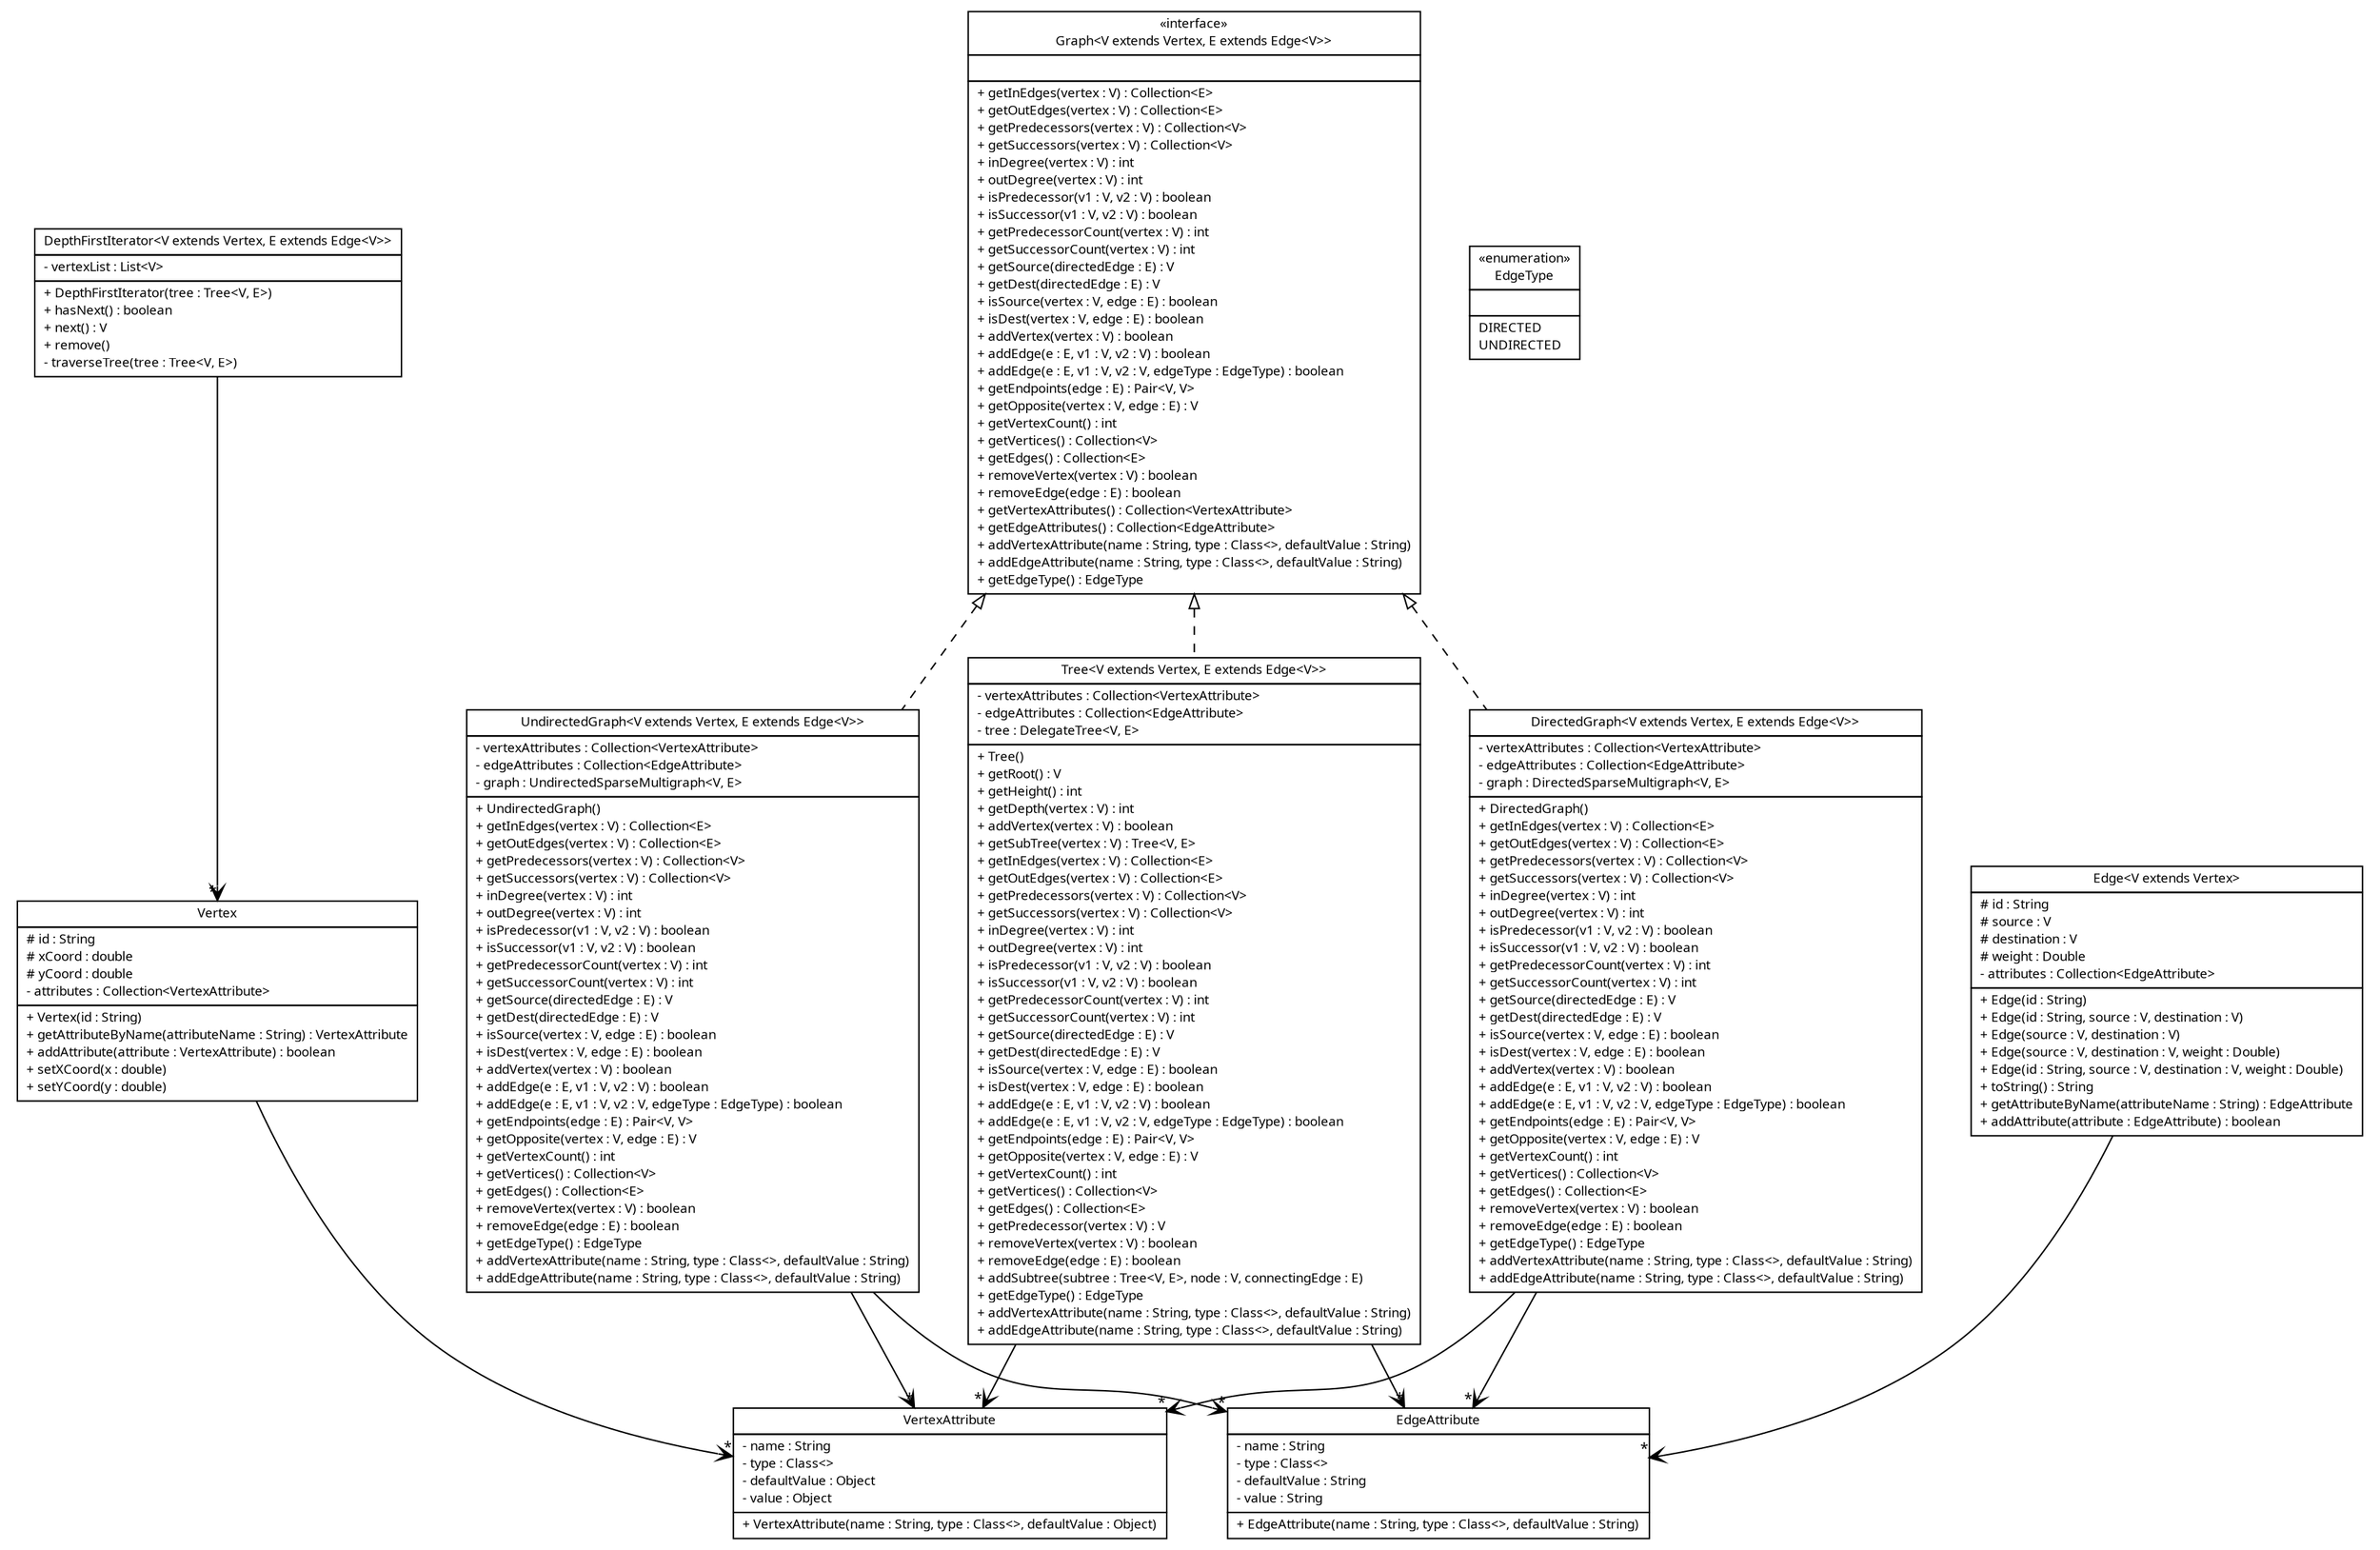 #!/usr/local/bin/dot
#
# Class diagram 
# Generated by UMLGraph version R5_6 (http://www.umlgraph.org/)
#

digraph G {
	edge [fontname="Trebuchet MS",fontsize=10,labelfontname="Trebuchet MS",labelfontsize=10];
	node [fontname="Trebuchet MS",fontsize=10,shape=plaintext];
	nodesep=0.25;
	ranksep=0.5;
	// broadwick.graph.VertexAttribute
	c955 [label=<<table title="broadwick.graph.VertexAttribute" border="0" cellborder="1" cellspacing="0" cellpadding="2" port="p" href="./VertexAttribute.html">
		<tr><td><table border="0" cellspacing="0" cellpadding="1">
<tr><td align="center" balign="center"><font face="Trebuchet MS"> VertexAttribute </font></td></tr>
		</table></td></tr>
		<tr><td><table border="0" cellspacing="0" cellpadding="1">
<tr><td align="left" balign="left"> - name : String </td></tr>
<tr><td align="left" balign="left"> - type : Class&lt;&gt; </td></tr>
<tr><td align="left" balign="left"> - defaultValue : Object </td></tr>
<tr><td align="left" balign="left"> - value : Object </td></tr>
		</table></td></tr>
		<tr><td><table border="0" cellspacing="0" cellpadding="1">
<tr><td align="left" balign="left"> + VertexAttribute(name : String, type : Class&lt;&gt;, defaultValue : Object) </td></tr>
		</table></td></tr>
		</table>>, URL="./VertexAttribute.html", fontname="Trebuchet MS", fontcolor="black", fontsize=9.0];
	// broadwick.graph.Vertex
	c956 [label=<<table title="broadwick.graph.Vertex" border="0" cellborder="1" cellspacing="0" cellpadding="2" port="p" href="./Vertex.html">
		<tr><td><table border="0" cellspacing="0" cellpadding="1">
<tr><td align="center" balign="center"><font face="Trebuchet MS"> Vertex </font></td></tr>
		</table></td></tr>
		<tr><td><table border="0" cellspacing="0" cellpadding="1">
<tr><td align="left" balign="left"> # id : String </td></tr>
<tr><td align="left" balign="left"> # xCoord : double </td></tr>
<tr><td align="left" balign="left"> # yCoord : double </td></tr>
<tr><td align="left" balign="left"> - attributes : Collection&lt;VertexAttribute&gt; </td></tr>
		</table></td></tr>
		<tr><td><table border="0" cellspacing="0" cellpadding="1">
<tr><td align="left" balign="left"> + Vertex(id : String) </td></tr>
<tr><td align="left" balign="left"> + getAttributeByName(attributeName : String) : VertexAttribute </td></tr>
<tr><td align="left" balign="left"> + addAttribute(attribute : VertexAttribute) : boolean </td></tr>
<tr><td align="left" balign="left"> + setXCoord(x : double) </td></tr>
<tr><td align="left" balign="left"> + setYCoord(y : double) </td></tr>
		</table></td></tr>
		</table>>, URL="./Vertex.html", fontname="Trebuchet MS", fontcolor="black", fontsize=9.0];
	// broadwick.graph.UndirectedGraph<V extends broadwick.graph.Vertex, E extends broadwick.graph.Edge<V>>
	c957 [label=<<table title="broadwick.graph.UndirectedGraph" border="0" cellborder="1" cellspacing="0" cellpadding="2" port="p" href="./UndirectedGraph.html">
		<tr><td><table border="0" cellspacing="0" cellpadding="1">
<tr><td align="center" balign="center"><font face="Trebuchet MS"> UndirectedGraph&lt;V extends Vertex, E extends Edge&lt;V&gt;&gt; </font></td></tr>
		</table></td></tr>
		<tr><td><table border="0" cellspacing="0" cellpadding="1">
<tr><td align="left" balign="left"> - vertexAttributes : Collection&lt;VertexAttribute&gt; </td></tr>
<tr><td align="left" balign="left"> - edgeAttributes : Collection&lt;EdgeAttribute&gt; </td></tr>
<tr><td align="left" balign="left"> - graph : UndirectedSparseMultigraph&lt;V, E&gt; </td></tr>
		</table></td></tr>
		<tr><td><table border="0" cellspacing="0" cellpadding="1">
<tr><td align="left" balign="left"> + UndirectedGraph() </td></tr>
<tr><td align="left" balign="left"> + getInEdges(vertex : V) : Collection&lt;E&gt; </td></tr>
<tr><td align="left" balign="left"> + getOutEdges(vertex : V) : Collection&lt;E&gt; </td></tr>
<tr><td align="left" balign="left"> + getPredecessors(vertex : V) : Collection&lt;V&gt; </td></tr>
<tr><td align="left" balign="left"> + getSuccessors(vertex : V) : Collection&lt;V&gt; </td></tr>
<tr><td align="left" balign="left"> + inDegree(vertex : V) : int </td></tr>
<tr><td align="left" balign="left"> + outDegree(vertex : V) : int </td></tr>
<tr><td align="left" balign="left"> + isPredecessor(v1 : V, v2 : V) : boolean </td></tr>
<tr><td align="left" balign="left"> + isSuccessor(v1 : V, v2 : V) : boolean </td></tr>
<tr><td align="left" balign="left"> + getPredecessorCount(vertex : V) : int </td></tr>
<tr><td align="left" balign="left"> + getSuccessorCount(vertex : V) : int </td></tr>
<tr><td align="left" balign="left"> + getSource(directedEdge : E) : V </td></tr>
<tr><td align="left" balign="left"> + getDest(directedEdge : E) : V </td></tr>
<tr><td align="left" balign="left"> + isSource(vertex : V, edge : E) : boolean </td></tr>
<tr><td align="left" balign="left"> + isDest(vertex : V, edge : E) : boolean </td></tr>
<tr><td align="left" balign="left"> + addVertex(vertex : V) : boolean </td></tr>
<tr><td align="left" balign="left"> + addEdge(e : E, v1 : V, v2 : V) : boolean </td></tr>
<tr><td align="left" balign="left"> + addEdge(e : E, v1 : V, v2 : V, edgeType : EdgeType) : boolean </td></tr>
<tr><td align="left" balign="left"> + getEndpoints(edge : E) : Pair&lt;V, V&gt; </td></tr>
<tr><td align="left" balign="left"> + getOpposite(vertex : V, edge : E) : V </td></tr>
<tr><td align="left" balign="left"> + getVertexCount() : int </td></tr>
<tr><td align="left" balign="left"> + getVertices() : Collection&lt;V&gt; </td></tr>
<tr><td align="left" balign="left"> + getEdges() : Collection&lt;E&gt; </td></tr>
<tr><td align="left" balign="left"> + removeVertex(vertex : V) : boolean </td></tr>
<tr><td align="left" balign="left"> + removeEdge(edge : E) : boolean </td></tr>
<tr><td align="left" balign="left"> + getEdgeType() : EdgeType </td></tr>
<tr><td align="left" balign="left"> + addVertexAttribute(name : String, type : Class&lt;&gt;, defaultValue : String) </td></tr>
<tr><td align="left" balign="left"> + addEdgeAttribute(name : String, type : Class&lt;&gt;, defaultValue : String) </td></tr>
		</table></td></tr>
		</table>>, URL="./UndirectedGraph.html", fontname="Trebuchet MS", fontcolor="black", fontsize=9.0];
	// broadwick.graph.Tree<V extends broadwick.graph.Vertex, E extends broadwick.graph.Edge<V>>
	c958 [label=<<table title="broadwick.graph.Tree" border="0" cellborder="1" cellspacing="0" cellpadding="2" port="p" href="./Tree.html">
		<tr><td><table border="0" cellspacing="0" cellpadding="1">
<tr><td align="center" balign="center"><font face="Trebuchet MS"> Tree&lt;V extends Vertex, E extends Edge&lt;V&gt;&gt; </font></td></tr>
		</table></td></tr>
		<tr><td><table border="0" cellspacing="0" cellpadding="1">
<tr><td align="left" balign="left"> - vertexAttributes : Collection&lt;VertexAttribute&gt; </td></tr>
<tr><td align="left" balign="left"> - edgeAttributes : Collection&lt;EdgeAttribute&gt; </td></tr>
<tr><td align="left" balign="left"> - tree : DelegateTree&lt;V, E&gt; </td></tr>
		</table></td></tr>
		<tr><td><table border="0" cellspacing="0" cellpadding="1">
<tr><td align="left" balign="left"> + Tree() </td></tr>
<tr><td align="left" balign="left"> + getRoot() : V </td></tr>
<tr><td align="left" balign="left"> + getHeight() : int </td></tr>
<tr><td align="left" balign="left"> + getDepth(vertex : V) : int </td></tr>
<tr><td align="left" balign="left"> + addVertex(vertex : V) : boolean </td></tr>
<tr><td align="left" balign="left"> + getSubTree(vertex : V) : Tree&lt;V, E&gt; </td></tr>
<tr><td align="left" balign="left"> + getInEdges(vertex : V) : Collection&lt;E&gt; </td></tr>
<tr><td align="left" balign="left"> + getOutEdges(vertex : V) : Collection&lt;E&gt; </td></tr>
<tr><td align="left" balign="left"> + getPredecessors(vertex : V) : Collection&lt;V&gt; </td></tr>
<tr><td align="left" balign="left"> + getSuccessors(vertex : V) : Collection&lt;V&gt; </td></tr>
<tr><td align="left" balign="left"> + inDegree(vertex : V) : int </td></tr>
<tr><td align="left" balign="left"> + outDegree(vertex : V) : int </td></tr>
<tr><td align="left" balign="left"> + isPredecessor(v1 : V, v2 : V) : boolean </td></tr>
<tr><td align="left" balign="left"> + isSuccessor(v1 : V, v2 : V) : boolean </td></tr>
<tr><td align="left" balign="left"> + getPredecessorCount(vertex : V) : int </td></tr>
<tr><td align="left" balign="left"> + getSuccessorCount(vertex : V) : int </td></tr>
<tr><td align="left" balign="left"> + getSource(directedEdge : E) : V </td></tr>
<tr><td align="left" balign="left"> + getDest(directedEdge : E) : V </td></tr>
<tr><td align="left" balign="left"> + isSource(vertex : V, edge : E) : boolean </td></tr>
<tr><td align="left" balign="left"> + isDest(vertex : V, edge : E) : boolean </td></tr>
<tr><td align="left" balign="left"> + addEdge(e : E, v1 : V, v2 : V) : boolean </td></tr>
<tr><td align="left" balign="left"> + addEdge(e : E, v1 : V, v2 : V, edgeType : EdgeType) : boolean </td></tr>
<tr><td align="left" balign="left"> + getEndpoints(edge : E) : Pair&lt;V, V&gt; </td></tr>
<tr><td align="left" balign="left"> + getOpposite(vertex : V, edge : E) : V </td></tr>
<tr><td align="left" balign="left"> + getVertexCount() : int </td></tr>
<tr><td align="left" balign="left"> + getVertices() : Collection&lt;V&gt; </td></tr>
<tr><td align="left" balign="left"> + getEdges() : Collection&lt;E&gt; </td></tr>
<tr><td align="left" balign="left"> + getPredecessor(vertex : V) : V </td></tr>
<tr><td align="left" balign="left"> + removeVertex(vertex : V) : boolean </td></tr>
<tr><td align="left" balign="left"> + removeEdge(edge : E) : boolean </td></tr>
<tr><td align="left" balign="left"> + addSubtree(subtree : Tree&lt;V, E&gt;, node : V, connectingEdge : E) </td></tr>
<tr><td align="left" balign="left"> + getEdgeType() : EdgeType </td></tr>
<tr><td align="left" balign="left"> + addVertexAttribute(name : String, type : Class&lt;&gt;, defaultValue : String) </td></tr>
<tr><td align="left" balign="left"> + addEdgeAttribute(name : String, type : Class&lt;&gt;, defaultValue : String) </td></tr>
		</table></td></tr>
		</table>>, URL="./Tree.html", fontname="Trebuchet MS", fontcolor="black", fontsize=9.0];
	// broadwick.graph.Graph<V extends broadwick.graph.Vertex, E extends broadwick.graph.Edge<V>>
	c959 [label=<<table title="broadwick.graph.Graph" border="0" cellborder="1" cellspacing="0" cellpadding="2" port="p" href="./Graph.html">
		<tr><td><table border="0" cellspacing="0" cellpadding="1">
<tr><td align="center" balign="center"> &#171;interface&#187; </td></tr>
<tr><td align="center" balign="center"><font face="Trebuchet MS"> Graph&lt;V extends Vertex, E extends Edge&lt;V&gt;&gt; </font></td></tr>
		</table></td></tr>
		<tr><td><table border="0" cellspacing="0" cellpadding="1">
<tr><td align="left" balign="left">  </td></tr>
		</table></td></tr>
		<tr><td><table border="0" cellspacing="0" cellpadding="1">
<tr><td align="left" balign="left"> + getInEdges(vertex : V) : Collection&lt;E&gt; </td></tr>
<tr><td align="left" balign="left"> + getOutEdges(vertex : V) : Collection&lt;E&gt; </td></tr>
<tr><td align="left" balign="left"> + getPredecessors(vertex : V) : Collection&lt;V&gt; </td></tr>
<tr><td align="left" balign="left"> + getSuccessors(vertex : V) : Collection&lt;V&gt; </td></tr>
<tr><td align="left" balign="left"> + inDegree(vertex : V) : int </td></tr>
<tr><td align="left" balign="left"> + outDegree(vertex : V) : int </td></tr>
<tr><td align="left" balign="left"> + isPredecessor(v1 : V, v2 : V) : boolean </td></tr>
<tr><td align="left" balign="left"> + isSuccessor(v1 : V, v2 : V) : boolean </td></tr>
<tr><td align="left" balign="left"> + getPredecessorCount(vertex : V) : int </td></tr>
<tr><td align="left" balign="left"> + getSuccessorCount(vertex : V) : int </td></tr>
<tr><td align="left" balign="left"> + getSource(directedEdge : E) : V </td></tr>
<tr><td align="left" balign="left"> + getDest(directedEdge : E) : V </td></tr>
<tr><td align="left" balign="left"> + isSource(vertex : V, edge : E) : boolean </td></tr>
<tr><td align="left" balign="left"> + isDest(vertex : V, edge : E) : boolean </td></tr>
<tr><td align="left" balign="left"> + addVertex(vertex : V) : boolean </td></tr>
<tr><td align="left" balign="left"> + addEdge(e : E, v1 : V, v2 : V) : boolean </td></tr>
<tr><td align="left" balign="left"> + addEdge(e : E, v1 : V, v2 : V, edgeType : EdgeType) : boolean </td></tr>
<tr><td align="left" balign="left"> + getEndpoints(edge : E) : Pair&lt;V, V&gt; </td></tr>
<tr><td align="left" balign="left"> + getOpposite(vertex : V, edge : E) : V </td></tr>
<tr><td align="left" balign="left"> + getVertexCount() : int </td></tr>
<tr><td align="left" balign="left"> + getVertices() : Collection&lt;V&gt; </td></tr>
<tr><td align="left" balign="left"> + getEdges() : Collection&lt;E&gt; </td></tr>
<tr><td align="left" balign="left"> + removeVertex(vertex : V) : boolean </td></tr>
<tr><td align="left" balign="left"> + removeEdge(edge : E) : boolean </td></tr>
<tr><td align="left" balign="left"> + getVertexAttributes() : Collection&lt;VertexAttribute&gt; </td></tr>
<tr><td align="left" balign="left"> + getEdgeAttributes() : Collection&lt;EdgeAttribute&gt; </td></tr>
<tr><td align="left" balign="left"> + addVertexAttribute(name : String, type : Class&lt;&gt;, defaultValue : String) </td></tr>
<tr><td align="left" balign="left"> + addEdgeAttribute(name : String, type : Class&lt;&gt;, defaultValue : String) </td></tr>
<tr><td align="left" balign="left"> + getEdgeType() : EdgeType </td></tr>
		</table></td></tr>
		</table>>, URL="./Graph.html", fontname="Trebuchet MS", fontcolor="black", fontsize=9.0];
	// broadwick.graph.EdgeType
	c960 [label=<<table title="broadwick.graph.EdgeType" border="0" cellborder="1" cellspacing="0" cellpadding="2" port="p" href="./EdgeType.html">
		<tr><td><table border="0" cellspacing="0" cellpadding="1">
<tr><td align="center" balign="center"> &#171;enumeration&#187; </td></tr>
<tr><td align="center" balign="center"><font face="Trebuchet MS"> EdgeType </font></td></tr>
		</table></td></tr>
		<tr><td><table border="0" cellspacing="0" cellpadding="1">
<tr><td align="left" balign="left">  </td></tr>
		</table></td></tr>
		<tr><td><table border="0" cellspacing="0" cellpadding="1">
<tr><td align="left" balign="left"> DIRECTED </td></tr>
<tr><td align="left" balign="left"> UNDIRECTED </td></tr>
		</table></td></tr>
		</table>>, URL="./EdgeType.html", fontname="Trebuchet MS", fontcolor="black", fontsize=9.0];
	// broadwick.graph.EdgeAttribute
	c961 [label=<<table title="broadwick.graph.EdgeAttribute" border="0" cellborder="1" cellspacing="0" cellpadding="2" port="p" href="./EdgeAttribute.html">
		<tr><td><table border="0" cellspacing="0" cellpadding="1">
<tr><td align="center" balign="center"><font face="Trebuchet MS"> EdgeAttribute </font></td></tr>
		</table></td></tr>
		<tr><td><table border="0" cellspacing="0" cellpadding="1">
<tr><td align="left" balign="left"> - name : String </td></tr>
<tr><td align="left" balign="left"> - type : Class&lt;&gt; </td></tr>
<tr><td align="left" balign="left"> - defaultValue : String </td></tr>
<tr><td align="left" balign="left"> - value : String </td></tr>
		</table></td></tr>
		<tr><td><table border="0" cellspacing="0" cellpadding="1">
<tr><td align="left" balign="left"> + EdgeAttribute(name : String, type : Class&lt;&gt;, defaultValue : String) </td></tr>
		</table></td></tr>
		</table>>, URL="./EdgeAttribute.html", fontname="Trebuchet MS", fontcolor="black", fontsize=9.0];
	// broadwick.graph.Edge<V extends broadwick.graph.Vertex>
	c962 [label=<<table title="broadwick.graph.Edge" border="0" cellborder="1" cellspacing="0" cellpadding="2" port="p" href="./Edge.html">
		<tr><td><table border="0" cellspacing="0" cellpadding="1">
<tr><td align="center" balign="center"><font face="Trebuchet MS"> Edge&lt;V extends Vertex&gt; </font></td></tr>
		</table></td></tr>
		<tr><td><table border="0" cellspacing="0" cellpadding="1">
<tr><td align="left" balign="left"> # id : String </td></tr>
<tr><td align="left" balign="left"> # source : V </td></tr>
<tr><td align="left" balign="left"> # destination : V </td></tr>
<tr><td align="left" balign="left"> # weight : Double </td></tr>
<tr><td align="left" balign="left"> - attributes : Collection&lt;EdgeAttribute&gt; </td></tr>
		</table></td></tr>
		<tr><td><table border="0" cellspacing="0" cellpadding="1">
<tr><td align="left" balign="left"> + Edge(id : String) </td></tr>
<tr><td align="left" balign="left"> + Edge(id : String, source : V, destination : V) </td></tr>
<tr><td align="left" balign="left"> + Edge(source : V, destination : V) </td></tr>
<tr><td align="left" balign="left"> + Edge(source : V, destination : V, weight : Double) </td></tr>
<tr><td align="left" balign="left"> + Edge(id : String, source : V, destination : V, weight : Double) </td></tr>
<tr><td align="left" balign="left"> + toString() : String </td></tr>
<tr><td align="left" balign="left"> + getAttributeByName(attributeName : String) : EdgeAttribute </td></tr>
<tr><td align="left" balign="left"> + addAttribute(attribute : EdgeAttribute) : boolean </td></tr>
		</table></td></tr>
		</table>>, URL="./Edge.html", fontname="Trebuchet MS", fontcolor="black", fontsize=9.0];
	// broadwick.graph.DirectedGraph<V extends broadwick.graph.Vertex, E extends broadwick.graph.Edge<V>>
	c963 [label=<<table title="broadwick.graph.DirectedGraph" border="0" cellborder="1" cellspacing="0" cellpadding="2" port="p" href="./DirectedGraph.html">
		<tr><td><table border="0" cellspacing="0" cellpadding="1">
<tr><td align="center" balign="center"><font face="Trebuchet MS"> DirectedGraph&lt;V extends Vertex, E extends Edge&lt;V&gt;&gt; </font></td></tr>
		</table></td></tr>
		<tr><td><table border="0" cellspacing="0" cellpadding="1">
<tr><td align="left" balign="left"> - vertexAttributes : Collection&lt;VertexAttribute&gt; </td></tr>
<tr><td align="left" balign="left"> - edgeAttributes : Collection&lt;EdgeAttribute&gt; </td></tr>
<tr><td align="left" balign="left"> - graph : DirectedSparseMultigraph&lt;V, E&gt; </td></tr>
		</table></td></tr>
		<tr><td><table border="0" cellspacing="0" cellpadding="1">
<tr><td align="left" balign="left"> + DirectedGraph() </td></tr>
<tr><td align="left" balign="left"> + getInEdges(vertex : V) : Collection&lt;E&gt; </td></tr>
<tr><td align="left" balign="left"> + getOutEdges(vertex : V) : Collection&lt;E&gt; </td></tr>
<tr><td align="left" balign="left"> + getPredecessors(vertex : V) : Collection&lt;V&gt; </td></tr>
<tr><td align="left" balign="left"> + getSuccessors(vertex : V) : Collection&lt;V&gt; </td></tr>
<tr><td align="left" balign="left"> + inDegree(vertex : V) : int </td></tr>
<tr><td align="left" balign="left"> + outDegree(vertex : V) : int </td></tr>
<tr><td align="left" balign="left"> + isPredecessor(v1 : V, v2 : V) : boolean </td></tr>
<tr><td align="left" balign="left"> + isSuccessor(v1 : V, v2 : V) : boolean </td></tr>
<tr><td align="left" balign="left"> + getPredecessorCount(vertex : V) : int </td></tr>
<tr><td align="left" balign="left"> + getSuccessorCount(vertex : V) : int </td></tr>
<tr><td align="left" balign="left"> + getSource(directedEdge : E) : V </td></tr>
<tr><td align="left" balign="left"> + getDest(directedEdge : E) : V </td></tr>
<tr><td align="left" balign="left"> + isSource(vertex : V, edge : E) : boolean </td></tr>
<tr><td align="left" balign="left"> + isDest(vertex : V, edge : E) : boolean </td></tr>
<tr><td align="left" balign="left"> + addVertex(vertex : V) : boolean </td></tr>
<tr><td align="left" balign="left"> + addEdge(e : E, v1 : V, v2 : V) : boolean </td></tr>
<tr><td align="left" balign="left"> + addEdge(e : E, v1 : V, v2 : V, edgeType : EdgeType) : boolean </td></tr>
<tr><td align="left" balign="left"> + getEndpoints(edge : E) : Pair&lt;V, V&gt; </td></tr>
<tr><td align="left" balign="left"> + getOpposite(vertex : V, edge : E) : V </td></tr>
<tr><td align="left" balign="left"> + getVertexCount() : int </td></tr>
<tr><td align="left" balign="left"> + getVertices() : Collection&lt;V&gt; </td></tr>
<tr><td align="left" balign="left"> + getEdges() : Collection&lt;E&gt; </td></tr>
<tr><td align="left" balign="left"> + removeVertex(vertex : V) : boolean </td></tr>
<tr><td align="left" balign="left"> + removeEdge(edge : E) : boolean </td></tr>
<tr><td align="left" balign="left"> + getEdgeType() : EdgeType </td></tr>
<tr><td align="left" balign="left"> + addVertexAttribute(name : String, type : Class&lt;&gt;, defaultValue : String) </td></tr>
<tr><td align="left" balign="left"> + addEdgeAttribute(name : String, type : Class&lt;&gt;, defaultValue : String) </td></tr>
		</table></td></tr>
		</table>>, URL="./DirectedGraph.html", fontname="Trebuchet MS", fontcolor="black", fontsize=9.0];
	// broadwick.graph.DepthFirstIterator<V extends broadwick.graph.Vertex, E extends broadwick.graph.Edge<V>>
	c964 [label=<<table title="broadwick.graph.DepthFirstIterator" border="0" cellborder="1" cellspacing="0" cellpadding="2" port="p" href="./DepthFirstIterator.html">
		<tr><td><table border="0" cellspacing="0" cellpadding="1">
<tr><td align="center" balign="center"><font face="Trebuchet MS"> DepthFirstIterator&lt;V extends Vertex, E extends Edge&lt;V&gt;&gt; </font></td></tr>
		</table></td></tr>
		<tr><td><table border="0" cellspacing="0" cellpadding="1">
<tr><td align="left" balign="left"> - vertexList : List&lt;V&gt; </td></tr>
		</table></td></tr>
		<tr><td><table border="0" cellspacing="0" cellpadding="1">
<tr><td align="left" balign="left"> + DepthFirstIterator(tree : Tree&lt;V, E&gt;) </td></tr>
<tr><td align="left" balign="left"> + hasNext() : boolean </td></tr>
<tr><td align="left" balign="left"> + next() : V </td></tr>
<tr><td align="left" balign="left"> + remove() </td></tr>
<tr><td align="left" balign="left"> - traverseTree(tree : Tree&lt;V, E&gt;) </td></tr>
		</table></td></tr>
		</table>>, URL="./DepthFirstIterator.html", fontname="Trebuchet MS", fontcolor="black", fontsize=9.0];
	//broadwick.graph.UndirectedGraph<V extends broadwick.graph.Vertex, E extends broadwick.graph.Edge<V>> implements broadwick.graph.Graph<V extends broadwick.graph.Vertex, E extends broadwick.graph.Edge<V>>
	c959:p -> c957:p [dir=back,arrowtail=empty,style=dashed];
	//broadwick.graph.Tree<V extends broadwick.graph.Vertex, E extends broadwick.graph.Edge<V>> implements broadwick.graph.Graph<V extends broadwick.graph.Vertex, E extends broadwick.graph.Edge<V>>
	c959:p -> c958:p [dir=back,arrowtail=empty,style=dashed];
	//broadwick.graph.DirectedGraph<V extends broadwick.graph.Vertex, E extends broadwick.graph.Edge<V>> implements broadwick.graph.Graph<V extends broadwick.graph.Vertex, E extends broadwick.graph.Edge<V>>
	c959:p -> c963:p [dir=back,arrowtail=empty,style=dashed];
	// broadwick.graph.Vertex NAVASSOC broadwick.graph.VertexAttribute
	c956:p -> c955:p [taillabel="", label="", headlabel="*", fontname="Trebuchet MS", fontcolor="black", fontsize=10.0, color="black", arrowhead=open];
	// broadwick.graph.UndirectedGraph<V extends broadwick.graph.Vertex, E extends broadwick.graph.Edge<V>> NAVASSOC broadwick.graph.VertexAttribute
	c957:p -> c955:p [taillabel="", label="", headlabel="*", fontname="Trebuchet MS", fontcolor="black", fontsize=10.0, color="black", arrowhead=open];
	// broadwick.graph.UndirectedGraph<V extends broadwick.graph.Vertex, E extends broadwick.graph.Edge<V>> NAVASSOC broadwick.graph.EdgeAttribute
	c957:p -> c961:p [taillabel="", label="", headlabel="*", fontname="Trebuchet MS", fontcolor="black", fontsize=10.0, color="black", arrowhead=open];
	// broadwick.graph.Tree<V extends broadwick.graph.Vertex, E extends broadwick.graph.Edge<V>> NAVASSOC broadwick.graph.VertexAttribute
	c958:p -> c955:p [taillabel="", label="", headlabel="*", fontname="Trebuchet MS", fontcolor="black", fontsize=10.0, color="black", arrowhead=open];
	// broadwick.graph.Tree<V extends broadwick.graph.Vertex, E extends broadwick.graph.Edge<V>> NAVASSOC broadwick.graph.EdgeAttribute
	c958:p -> c961:p [taillabel="", label="", headlabel="*", fontname="Trebuchet MS", fontcolor="black", fontsize=10.0, color="black", arrowhead=open];
	// broadwick.graph.Edge<V extends broadwick.graph.Vertex> NAVASSOC broadwick.graph.EdgeAttribute
	c962:p -> c961:p [taillabel="", label="", headlabel="*", fontname="Trebuchet MS", fontcolor="black", fontsize=10.0, color="black", arrowhead=open];
	// broadwick.graph.DirectedGraph<V extends broadwick.graph.Vertex, E extends broadwick.graph.Edge<V>> NAVASSOC broadwick.graph.VertexAttribute
	c963:p -> c955:p [taillabel="", label="", headlabel="*", fontname="Trebuchet MS", fontcolor="black", fontsize=10.0, color="black", arrowhead=open];
	// broadwick.graph.DirectedGraph<V extends broadwick.graph.Vertex, E extends broadwick.graph.Edge<V>> NAVASSOC broadwick.graph.EdgeAttribute
	c963:p -> c961:p [taillabel="", label="", headlabel="*", fontname="Trebuchet MS", fontcolor="black", fontsize=10.0, color="black", arrowhead=open];
	// broadwick.graph.DepthFirstIterator<V extends broadwick.graph.Vertex, E extends broadwick.graph.Edge<V>> NAVASSOC broadwick.graph.Vertex
	c964:p -> c956:p [taillabel="", label="", headlabel="*", fontname="Trebuchet MS", fontcolor="black", fontsize=10.0, color="black", arrowhead=open];
}

